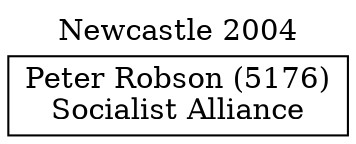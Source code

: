 // House preference flow
digraph "Peter Robson (5176)_Newcastle_2004" {
	graph [label="Newcastle 2004" labelloc=t mclimit=10]
	node [shape=box]
	"Peter Robson (5176)" [label="Peter Robson (5176)
Socialist Alliance"]
}
